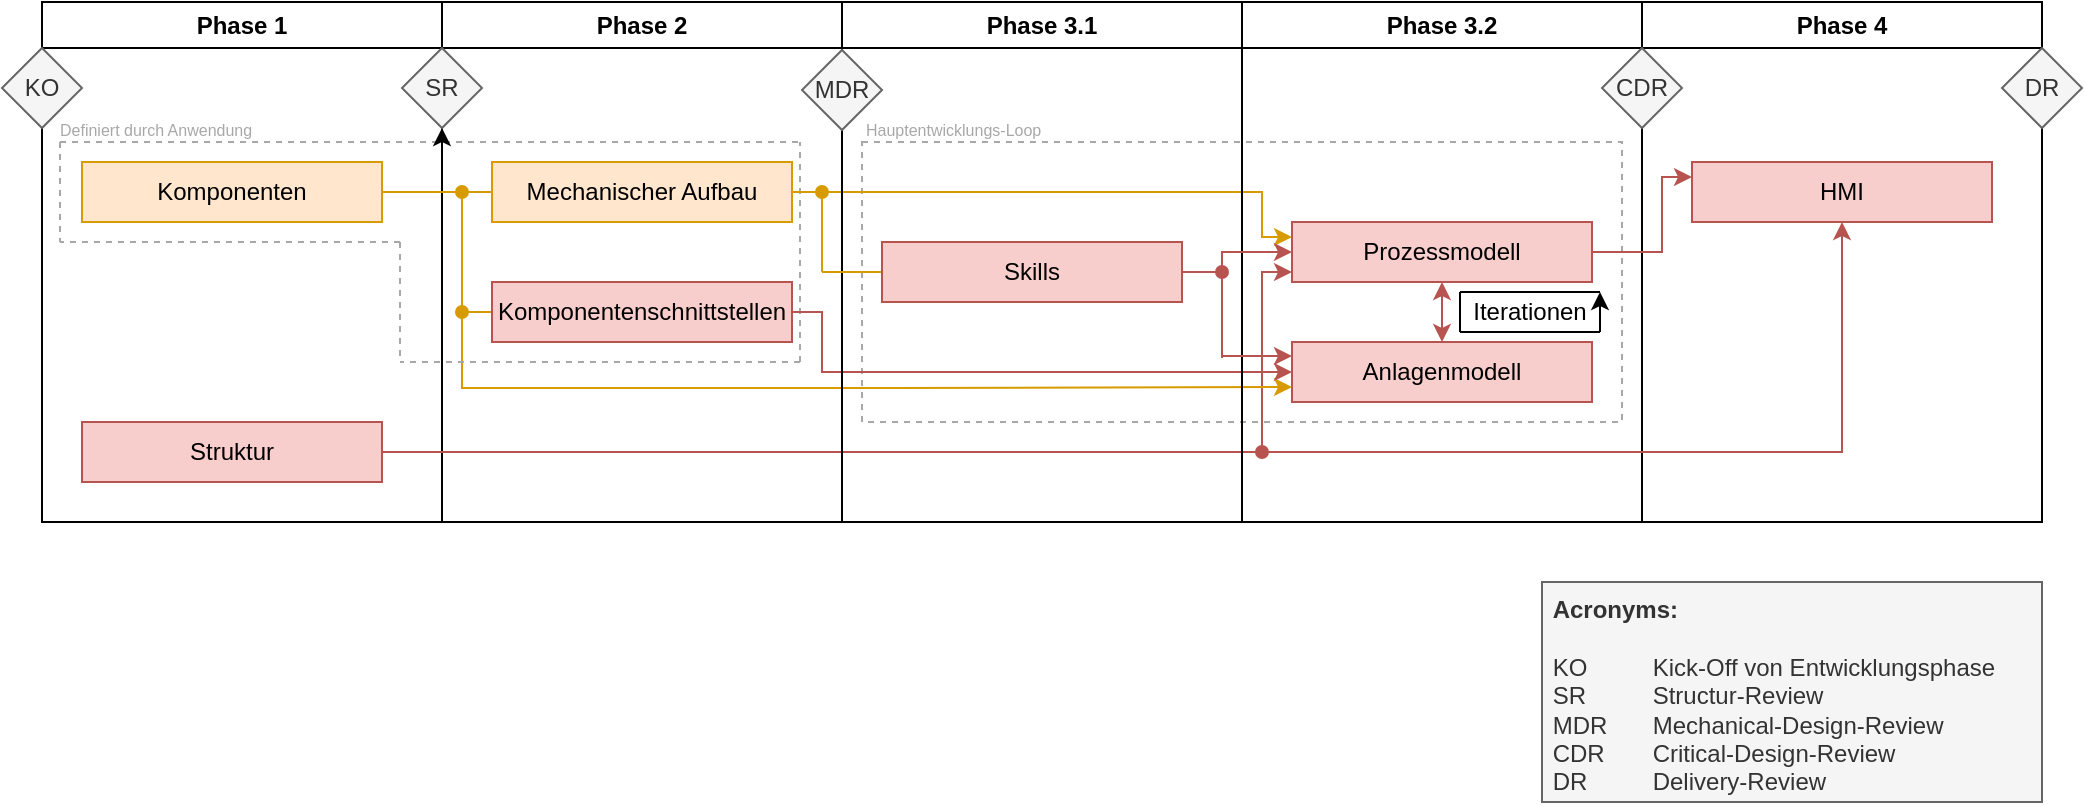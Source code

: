 <mxfile version="24.7.17">
  <diagram name="Seite-1" id="skLz0wxc-qKJKXQR-0dg">
    <mxGraphModel dx="2234" dy="539" grid="1" gridSize="10" guides="1" tooltips="1" connect="1" arrows="1" fold="1" page="1" pageScale="1" pageWidth="827" pageHeight="1169" math="0" shadow="0">
      <root>
        <mxCell id="0" />
        <mxCell id="1" parent="0" />
        <mxCell id="5tvh4FMFr1Dn6_LqTV1b-1" value="Phase 1" style="swimlane;whiteSpace=wrap;html=1;swimlaneFillColor=none;" parent="1" vertex="1">
          <mxGeometry x="-310" y="200" width="200" height="260" as="geometry" />
        </mxCell>
        <mxCell id="5tvh4FMFr1Dn6_LqTV1b-5" value="Komponenten" style="rounded=0;whiteSpace=wrap;html=1;fillColor=#ffe6cc;strokeColor=#d79b00;" parent="5tvh4FMFr1Dn6_LqTV1b-1" vertex="1">
          <mxGeometry x="20" y="80" width="150" height="30" as="geometry" />
        </mxCell>
        <mxCell id="5tvh4FMFr1Dn6_LqTV1b-14" value="Struktur" style="rounded=0;whiteSpace=wrap;html=1;fillColor=#f8cecc;strokeColor=#b85450;" parent="5tvh4FMFr1Dn6_LqTV1b-1" vertex="1">
          <mxGeometry x="20" y="210" width="150" height="30" as="geometry" />
        </mxCell>
        <mxCell id="5tvh4FMFr1Dn6_LqTV1b-28" value="KO" style="rhombus;whiteSpace=wrap;html=1;fillColor=#f5f5f5;fontColor=#333333;strokeColor=#666666;" parent="5tvh4FMFr1Dn6_LqTV1b-1" vertex="1">
          <mxGeometry x="-20" y="23" width="40" height="40" as="geometry" />
        </mxCell>
        <mxCell id="g0wIZvdcZlcKL-tIS_CQ-1" value="" style="endArrow=none;html=1;rounded=0;dashed=1;strokeColor=#A8A8A8;" parent="5tvh4FMFr1Dn6_LqTV1b-1" edge="1">
          <mxGeometry width="50" height="50" relative="1" as="geometry">
            <mxPoint x="9" y="70" as="sourcePoint" />
            <mxPoint x="379" y="70" as="targetPoint" />
          </mxGeometry>
        </mxCell>
        <mxCell id="g0wIZvdcZlcKL-tIS_CQ-7" value="Definiert durch Anwendung" style="text;html=1;align=left;verticalAlign=middle;whiteSpace=wrap;rounded=0;fontSize=8;fontColor=#A8A8A8;" parent="5tvh4FMFr1Dn6_LqTV1b-1" vertex="1">
          <mxGeometry x="7" y="59" width="150" height="10" as="geometry" />
        </mxCell>
        <mxCell id="5tvh4FMFr1Dn6_LqTV1b-2" value="Phase 2" style="swimlane;whiteSpace=wrap;html=1;" parent="1" vertex="1">
          <mxGeometry x="-110" y="200" width="200" height="260" as="geometry" />
        </mxCell>
        <mxCell id="XTrm2hr4VIxdpTjaJJ6u-17" value="" style="edgeStyle=orthogonalEdgeStyle;rounded=0;orthogonalLoop=1;jettySize=auto;html=1;" edge="1" parent="5tvh4FMFr1Dn6_LqTV1b-2" source="5tvh4FMFr1Dn6_LqTV1b-7" target="5tvh4FMFr1Dn6_LqTV1b-29">
          <mxGeometry relative="1" as="geometry" />
        </mxCell>
        <mxCell id="XTrm2hr4VIxdpTjaJJ6u-18" style="rounded=0;orthogonalLoop=1;jettySize=auto;html=1;endArrow=oval;endFill=1;fillColor=#ffe6cc;strokeColor=#d79b00;" edge="1" parent="5tvh4FMFr1Dn6_LqTV1b-2" source="5tvh4FMFr1Dn6_LqTV1b-7">
          <mxGeometry relative="1" as="geometry">
            <mxPoint x="10" y="95" as="targetPoint" />
          </mxGeometry>
        </mxCell>
        <mxCell id="5tvh4FMFr1Dn6_LqTV1b-7" value="Mechanischer Aufbau" style="rounded=0;whiteSpace=wrap;html=1;fillColor=#ffe6cc;strokeColor=#d79b00;" parent="5tvh4FMFr1Dn6_LqTV1b-2" vertex="1">
          <mxGeometry x="25" y="80" width="150" height="30" as="geometry" />
        </mxCell>
        <mxCell id="XTrm2hr4VIxdpTjaJJ6u-15" style="rounded=0;orthogonalLoop=1;jettySize=auto;html=1;endArrow=oval;endFill=1;fillColor=#ffe6cc;strokeColor=#d79b00;" edge="1" parent="5tvh4FMFr1Dn6_LqTV1b-2" source="5tvh4FMFr1Dn6_LqTV1b-15">
          <mxGeometry relative="1" as="geometry">
            <mxPoint x="10" y="155" as="targetPoint" />
          </mxGeometry>
        </mxCell>
        <mxCell id="5tvh4FMFr1Dn6_LqTV1b-15" value="Komponentenschnittstellen" style="rounded=0;whiteSpace=wrap;html=1;fillColor=#f8cecc;strokeColor=#b85450;" parent="5tvh4FMFr1Dn6_LqTV1b-2" vertex="1">
          <mxGeometry x="25" y="140" width="150" height="30" as="geometry" />
        </mxCell>
        <mxCell id="5tvh4FMFr1Dn6_LqTV1b-29" value="SR" style="rhombus;whiteSpace=wrap;html=1;fillColor=#f5f5f5;fontColor=#333333;strokeColor=#666666;" parent="5tvh4FMFr1Dn6_LqTV1b-2" vertex="1">
          <mxGeometry x="-20" y="23" width="40" height="40" as="geometry" />
        </mxCell>
        <mxCell id="g0wIZvdcZlcKL-tIS_CQ-2" value="" style="endArrow=none;html=1;rounded=0;dashed=1;strokeColor=#A8A8A8;" parent="5tvh4FMFr1Dn6_LqTV1b-2" edge="1">
          <mxGeometry width="50" height="50" relative="1" as="geometry">
            <mxPoint x="179" y="180" as="sourcePoint" />
            <mxPoint x="179" y="70" as="targetPoint" />
          </mxGeometry>
        </mxCell>
        <mxCell id="XTrm2hr4VIxdpTjaJJ6u-22" value="" style="endArrow=oval;html=1;rounded=0;endFill=1;fillColor=#ffe6cc;strokeColor=#d79b00;" edge="1" parent="5tvh4FMFr1Dn6_LqTV1b-2">
          <mxGeometry width="50" height="50" relative="1" as="geometry">
            <mxPoint x="190" y="135" as="sourcePoint" />
            <mxPoint x="190" y="95" as="targetPoint" />
          </mxGeometry>
        </mxCell>
        <mxCell id="5tvh4FMFr1Dn6_LqTV1b-3" value="Phase 3.2" style="swimlane;whiteSpace=wrap;html=1;" parent="1" vertex="1">
          <mxGeometry x="290" y="200" width="200" height="260" as="geometry" />
        </mxCell>
        <mxCell id="5tvh4FMFr1Dn6_LqTV1b-13" value="Anlagenmodell" style="rounded=0;whiteSpace=wrap;html=1;fillColor=#f8cecc;strokeColor=#b85450;" parent="5tvh4FMFr1Dn6_LqTV1b-3" vertex="1">
          <mxGeometry x="25" y="170" width="150" height="30" as="geometry" />
        </mxCell>
        <mxCell id="5tvh4FMFr1Dn6_LqTV1b-22" style="edgeStyle=orthogonalEdgeStyle;rounded=0;orthogonalLoop=1;jettySize=auto;html=1;startArrow=classic;startFill=1;fillColor=#f8cecc;strokeColor=#b85450;" parent="5tvh4FMFr1Dn6_LqTV1b-3" source="5tvh4FMFr1Dn6_LqTV1b-11" target="5tvh4FMFr1Dn6_LqTV1b-13" edge="1">
          <mxGeometry relative="1" as="geometry" />
        </mxCell>
        <mxCell id="5tvh4FMFr1Dn6_LqTV1b-11" value="Prozessmodell" style="rounded=0;whiteSpace=wrap;html=1;fillColor=#f8cecc;strokeColor=#b85450;" parent="5tvh4FMFr1Dn6_LqTV1b-3" vertex="1">
          <mxGeometry x="25" y="110" width="150" height="30" as="geometry" />
        </mxCell>
        <mxCell id="UUyqQvhFd6GukPTLQ79a-6" value="" style="endArrow=none;html=1;rounded=0;" parent="5tvh4FMFr1Dn6_LqTV1b-3" edge="1">
          <mxGeometry width="50" height="50" relative="1" as="geometry">
            <mxPoint x="109" y="145" as="sourcePoint" />
            <mxPoint x="179" y="145" as="targetPoint" />
          </mxGeometry>
        </mxCell>
        <mxCell id="UUyqQvhFd6GukPTLQ79a-7" value="" style="endArrow=none;html=1;rounded=0;" parent="5tvh4FMFr1Dn6_LqTV1b-3" edge="1">
          <mxGeometry width="50" height="50" relative="1" as="geometry">
            <mxPoint x="109" y="145" as="sourcePoint" />
            <mxPoint x="109" y="165" as="targetPoint" />
          </mxGeometry>
        </mxCell>
        <mxCell id="UUyqQvhFd6GukPTLQ79a-8" value="" style="endArrow=none;html=1;rounded=0;" parent="5tvh4FMFr1Dn6_LqTV1b-3" edge="1">
          <mxGeometry width="50" height="50" relative="1" as="geometry">
            <mxPoint x="179" y="165" as="sourcePoint" />
            <mxPoint x="109" y="165" as="targetPoint" />
          </mxGeometry>
        </mxCell>
        <mxCell id="UUyqQvhFd6GukPTLQ79a-9" value="" style="endArrow=classic;html=1;rounded=0;endFill=1;" parent="5tvh4FMFr1Dn6_LqTV1b-3" edge="1">
          <mxGeometry width="50" height="50" relative="1" as="geometry">
            <mxPoint x="179" y="165" as="sourcePoint" />
            <mxPoint x="179" y="145" as="targetPoint" />
          </mxGeometry>
        </mxCell>
        <mxCell id="UUyqQvhFd6GukPTLQ79a-10" value="Iterationen" style="text;html=1;align=center;verticalAlign=middle;whiteSpace=wrap;rounded=0;" parent="5tvh4FMFr1Dn6_LqTV1b-3" vertex="1">
          <mxGeometry x="114" y="140" width="60" height="30" as="geometry" />
        </mxCell>
        <mxCell id="XTrm2hr4VIxdpTjaJJ6u-26" value="" style="endArrow=classic;html=1;rounded=0;edgeStyle=orthogonalEdgeStyle;fillColor=#f8cecc;strokeColor=#b85450;endFill=1;startArrow=oval;startFill=1;" edge="1" parent="5tvh4FMFr1Dn6_LqTV1b-3">
          <mxGeometry width="50" height="50" relative="1" as="geometry">
            <mxPoint x="10" y="225" as="sourcePoint" />
            <mxPoint x="25" y="135" as="targetPoint" />
            <Array as="points">
              <mxPoint x="10" y="135" />
              <mxPoint x="25" y="135" />
            </Array>
          </mxGeometry>
        </mxCell>
        <mxCell id="XTrm2hr4VIxdpTjaJJ6u-28" value="" style="rounded=0;whiteSpace=wrap;html=1;fillColor=none;strokeColor=#A8A8A8;dashed=1;" vertex="1" parent="5tvh4FMFr1Dn6_LqTV1b-3">
          <mxGeometry x="-190" y="70" width="380" height="140" as="geometry" />
        </mxCell>
        <mxCell id="5tvh4FMFr1Dn6_LqTV1b-4" value="Phase 4" style="swimlane;whiteSpace=wrap;html=1;" parent="1" vertex="1">
          <mxGeometry x="490" y="200" width="200" height="260" as="geometry" />
        </mxCell>
        <mxCell id="5tvh4FMFr1Dn6_LqTV1b-12" value="HMI" style="rounded=0;whiteSpace=wrap;html=1;fillColor=#f8cecc;strokeColor=#b85450;" parent="5tvh4FMFr1Dn6_LqTV1b-4" vertex="1">
          <mxGeometry x="25" y="80" width="150" height="30" as="geometry" />
        </mxCell>
        <mxCell id="5tvh4FMFr1Dn6_LqTV1b-32" value="CDR" style="rhombus;whiteSpace=wrap;html=1;fillColor=#f5f5f5;fontColor=#333333;strokeColor=#666666;" parent="5tvh4FMFr1Dn6_LqTV1b-4" vertex="1">
          <mxGeometry x="-20" y="23" width="40" height="40" as="geometry" />
        </mxCell>
        <mxCell id="5tvh4FMFr1Dn6_LqTV1b-18" style="edgeStyle=orthogonalEdgeStyle;rounded=0;orthogonalLoop=1;jettySize=auto;html=1;fillColor=#ffe6cc;strokeColor=#d79b00;entryX=0;entryY=0.75;entryDx=0;entryDy=0;" parent="1" source="5tvh4FMFr1Dn6_LqTV1b-5" target="5tvh4FMFr1Dn6_LqTV1b-13" edge="1">
          <mxGeometry relative="1" as="geometry">
            <mxPoint x="115" y="392.5" as="targetPoint" />
            <Array as="points">
              <mxPoint x="-100" y="295" />
              <mxPoint x="-100" y="393" />
              <mxPoint x="115" y="393" />
            </Array>
          </mxGeometry>
        </mxCell>
        <mxCell id="5tvh4FMFr1Dn6_LqTV1b-24" style="edgeStyle=orthogonalEdgeStyle;rounded=0;orthogonalLoop=1;jettySize=auto;html=1;entryX=0;entryY=0.25;entryDx=0;entryDy=0;fillColor=#ffe6cc;strokeColor=#d79b00;" parent="1" source="5tvh4FMFr1Dn6_LqTV1b-7" target="5tvh4FMFr1Dn6_LqTV1b-11" edge="1">
          <mxGeometry relative="1" as="geometry">
            <Array as="points">
              <mxPoint x="300" y="295" />
              <mxPoint x="300" y="318" />
            </Array>
            <mxPoint x="115" y="317.5" as="targetPoint" />
          </mxGeometry>
        </mxCell>
        <mxCell id="5tvh4FMFr1Dn6_LqTV1b-25" style="edgeStyle=orthogonalEdgeStyle;rounded=0;orthogonalLoop=1;jettySize=auto;html=1;entryX=0;entryY=0.25;entryDx=0;entryDy=0;fillColor=#f8cecc;strokeColor=#b85450;" parent="1" source="5tvh4FMFr1Dn6_LqTV1b-11" target="5tvh4FMFr1Dn6_LqTV1b-12" edge="1">
          <mxGeometry relative="1" as="geometry">
            <Array as="points">
              <mxPoint x="500" y="325" />
              <mxPoint x="500" y="288" />
            </Array>
          </mxGeometry>
        </mxCell>
        <mxCell id="5tvh4FMFr1Dn6_LqTV1b-26" style="edgeStyle=orthogonalEdgeStyle;rounded=0;orthogonalLoop=1;jettySize=auto;html=1;entryX=0.5;entryY=1;entryDx=0;entryDy=0;fillColor=#f8cecc;strokeColor=#b85450;" parent="1" source="5tvh4FMFr1Dn6_LqTV1b-14" target="5tvh4FMFr1Dn6_LqTV1b-12" edge="1">
          <mxGeometry relative="1" as="geometry">
            <Array as="points">
              <mxPoint x="590" y="425" />
            </Array>
          </mxGeometry>
        </mxCell>
        <mxCell id="5tvh4FMFr1Dn6_LqTV1b-27" style="edgeStyle=orthogonalEdgeStyle;rounded=0;orthogonalLoop=1;jettySize=auto;html=1;entryX=0;entryY=0.5;entryDx=0;entryDy=0;fillColor=#f8cecc;strokeColor=#b85450;flowAnimation=0;" parent="1" source="5tvh4FMFr1Dn6_LqTV1b-15" target="5tvh4FMFr1Dn6_LqTV1b-13" edge="1">
          <mxGeometry relative="1" as="geometry">
            <Array as="points">
              <mxPoint x="80" y="355" />
              <mxPoint x="80" y="385" />
            </Array>
            <mxPoint x="115" y="377.5" as="targetPoint" />
          </mxGeometry>
        </mxCell>
        <mxCell id="5tvh4FMFr1Dn6_LqTV1b-34" value="DR" style="rhombus;whiteSpace=wrap;html=1;fillColor=#f5f5f5;fontColor=#333333;strokeColor=#666666;" parent="1" vertex="1">
          <mxGeometry x="670" y="223" width="40" height="40" as="geometry" />
        </mxCell>
        <mxCell id="5tvh4FMFr1Dn6_LqTV1b-37" value="&lt;b&gt;&amp;nbsp;Acronyms:&amp;nbsp;&lt;/b&gt;&lt;div&gt;&lt;br&gt;&lt;/div&gt;&lt;div&gt;&amp;nbsp;KO&lt;span style=&quot;white-space: pre;&quot;&gt;&#x9;&lt;/span&gt;&lt;span style=&quot;white-space: pre;&quot;&gt;&#x9;&lt;/span&gt;Kick-Off von Entwicklungsphase&amp;nbsp;&lt;/div&gt;&lt;div&gt;&amp;nbsp;SR&lt;span style=&quot;white-space: pre;&quot;&gt;&#x9;&lt;/span&gt;&lt;span style=&quot;white-space: pre;&quot;&gt;&#x9;&lt;/span&gt;Structur-Review&lt;/div&gt;&lt;div&gt;&amp;nbsp;MDR&lt;span style=&quot;white-space: pre;&quot;&gt;&#x9;&lt;/span&gt;Mechanical-Design-Review&lt;/div&gt;&lt;div&gt;&amp;nbsp;CDR&lt;span style=&quot;white-space: pre;&quot;&gt;&#x9;&lt;/span&gt;Critical-Design-Review&lt;/div&gt;&lt;div&gt;&amp;nbsp;DR&lt;span style=&quot;white-space: pre;&quot;&gt;&#x9;&lt;/span&gt;&lt;span style=&quot;white-space: pre;&quot;&gt;&#x9;&lt;/span&gt;Delivery-Review&lt;/div&gt;" style="rounded=0;whiteSpace=wrap;html=1;verticalAlign=top;align=left;fillColor=#f5f5f5;fontColor=#333333;strokeColor=#666666;" parent="1" vertex="1">
          <mxGeometry x="440" y="490" width="250" height="110" as="geometry" />
        </mxCell>
        <mxCell id="g0wIZvdcZlcKL-tIS_CQ-3" value="" style="endArrow=none;html=1;rounded=0;dashed=1;strokeColor=#A8A8A8;" parent="1" edge="1">
          <mxGeometry width="50" height="50" relative="1" as="geometry">
            <mxPoint x="69" y="380" as="sourcePoint" />
            <mxPoint x="-131" y="380" as="targetPoint" />
          </mxGeometry>
        </mxCell>
        <mxCell id="g0wIZvdcZlcKL-tIS_CQ-4" value="" style="endArrow=none;html=1;rounded=0;dashed=1;strokeColor=#A8A8A8;" parent="1" edge="1">
          <mxGeometry width="50" height="50" relative="1" as="geometry">
            <mxPoint x="-131" y="320" as="sourcePoint" />
            <mxPoint x="-131" y="380" as="targetPoint" />
          </mxGeometry>
        </mxCell>
        <mxCell id="g0wIZvdcZlcKL-tIS_CQ-5" value="" style="endArrow=none;html=1;rounded=0;dashed=1;strokeColor=#A8A8A8;" parent="1" edge="1">
          <mxGeometry width="50" height="50" relative="1" as="geometry">
            <mxPoint x="-131" y="320" as="sourcePoint" />
            <mxPoint x="-301" y="320" as="targetPoint" />
          </mxGeometry>
        </mxCell>
        <mxCell id="g0wIZvdcZlcKL-tIS_CQ-6" value="" style="endArrow=none;html=1;rounded=0;dashed=1;strokeColor=#A8A8A8;" parent="1" edge="1">
          <mxGeometry width="50" height="50" relative="1" as="geometry">
            <mxPoint x="-301" y="270" as="sourcePoint" />
            <mxPoint x="-301" y="320" as="targetPoint" />
          </mxGeometry>
        </mxCell>
        <mxCell id="XTrm2hr4VIxdpTjaJJ6u-1" value="Phase 3.1" style="swimlane;whiteSpace=wrap;html=1;" vertex="1" parent="1">
          <mxGeometry x="90" y="200" width="200" height="260" as="geometry" />
        </mxCell>
        <mxCell id="5tvh4FMFr1Dn6_LqTV1b-31" value="MDR" style="rhombus;whiteSpace=wrap;html=1;fillColor=#f5f5f5;fontColor=#333333;strokeColor=#666666;" parent="XTrm2hr4VIxdpTjaJJ6u-1" vertex="1">
          <mxGeometry x="-20" y="24" width="40" height="40" as="geometry" />
        </mxCell>
        <mxCell id="XTrm2hr4VIxdpTjaJJ6u-23" style="edgeStyle=orthogonalEdgeStyle;rounded=0;orthogonalLoop=1;jettySize=auto;html=1;endArrow=none;endFill=0;fillColor=#ffe6cc;strokeColor=#d79b00;" edge="1" parent="XTrm2hr4VIxdpTjaJJ6u-1" source="XTrm2hr4VIxdpTjaJJ6u-11">
          <mxGeometry relative="1" as="geometry">
            <mxPoint x="-10" y="135" as="targetPoint" />
          </mxGeometry>
        </mxCell>
        <mxCell id="XTrm2hr4VIxdpTjaJJ6u-11" value="Skills" style="rounded=0;whiteSpace=wrap;html=1;fillColor=#f8cecc;strokeColor=#b85450;" vertex="1" parent="XTrm2hr4VIxdpTjaJJ6u-1">
          <mxGeometry x="20" y="120" width="150" height="30" as="geometry" />
        </mxCell>
        <mxCell id="XTrm2hr4VIxdpTjaJJ6u-24" value="" style="endArrow=oval;html=1;rounded=0;fillColor=#f8cecc;strokeColor=#b85450;endFill=1;" edge="1" parent="XTrm2hr4VIxdpTjaJJ6u-1">
          <mxGeometry width="50" height="50" relative="1" as="geometry">
            <mxPoint x="190" y="178" as="sourcePoint" />
            <mxPoint x="190" y="135" as="targetPoint" />
          </mxGeometry>
        </mxCell>
        <mxCell id="XTrm2hr4VIxdpTjaJJ6u-29" value="Hauptentwicklungs-Loop" style="text;html=1;align=left;verticalAlign=middle;whiteSpace=wrap;rounded=0;fontSize=8;fontColor=#A8A8A8;" vertex="1" parent="XTrm2hr4VIxdpTjaJJ6u-1">
          <mxGeometry x="10" y="59" width="150" height="10" as="geometry" />
        </mxCell>
        <mxCell id="XTrm2hr4VIxdpTjaJJ6u-13" style="edgeStyle=orthogonalEdgeStyle;rounded=0;orthogonalLoop=1;jettySize=auto;html=1;entryX=0;entryY=0.5;entryDx=0;entryDy=0;fillColor=#f8cecc;strokeColor=#b85450;" edge="1" parent="1" source="XTrm2hr4VIxdpTjaJJ6u-11" target="5tvh4FMFr1Dn6_LqTV1b-11">
          <mxGeometry relative="1" as="geometry">
            <Array as="points">
              <mxPoint x="280" y="335" />
              <mxPoint x="280" y="325" />
            </Array>
          </mxGeometry>
        </mxCell>
        <mxCell id="XTrm2hr4VIxdpTjaJJ6u-25" value="" style="endArrow=classic;html=1;rounded=0;fillColor=#f8cecc;strokeColor=#b85450;endFill=1;" edge="1" parent="1">
          <mxGeometry width="50" height="50" relative="1" as="geometry">
            <mxPoint x="280" y="377" as="sourcePoint" />
            <mxPoint x="315" y="377" as="targetPoint" />
          </mxGeometry>
        </mxCell>
      </root>
    </mxGraphModel>
  </diagram>
</mxfile>
